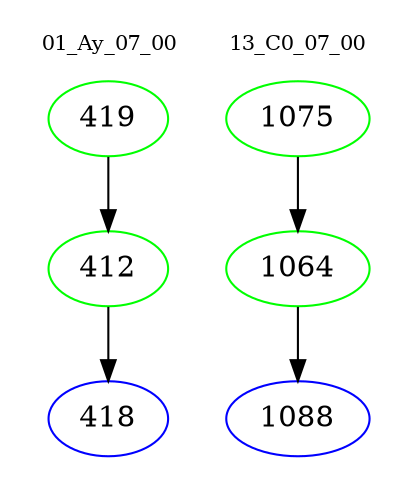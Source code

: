 digraph{
subgraph cluster_0 {
color = white
label = "01_Ay_07_00";
fontsize=10;
T0_419 [label="419", color="green"]
T0_419 -> T0_412 [color="black"]
T0_412 [label="412", color="green"]
T0_412 -> T0_418 [color="black"]
T0_418 [label="418", color="blue"]
}
subgraph cluster_1 {
color = white
label = "13_C0_07_00";
fontsize=10;
T1_1075 [label="1075", color="green"]
T1_1075 -> T1_1064 [color="black"]
T1_1064 [label="1064", color="green"]
T1_1064 -> T1_1088 [color="black"]
T1_1088 [label="1088", color="blue"]
}
}
